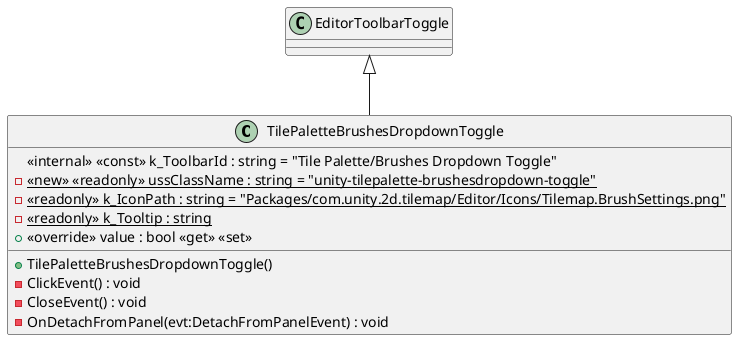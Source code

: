 @startuml
class TilePaletteBrushesDropdownToggle {
    <<internal>> <<const>> k_ToolbarId : string = "Tile Palette/Brushes Dropdown Toggle"
    - <<new>> {static} <<readonly>> ussClassName : string = "unity-tilepalette-brushesdropdown-toggle"
    - {static} <<readonly>> k_IconPath : string = "Packages/com.unity.2d.tilemap/Editor/Icons/Tilemap.BrushSettings.png"
    - {static} <<readonly>> k_Tooltip : string
    + TilePaletteBrushesDropdownToggle()
    + <<override>> value : bool <<get>> <<set>>
    - ClickEvent() : void
    - CloseEvent() : void
    - OnDetachFromPanel(evt:DetachFromPanelEvent) : void
}
EditorToolbarToggle <|-- TilePaletteBrushesDropdownToggle
@enduml
